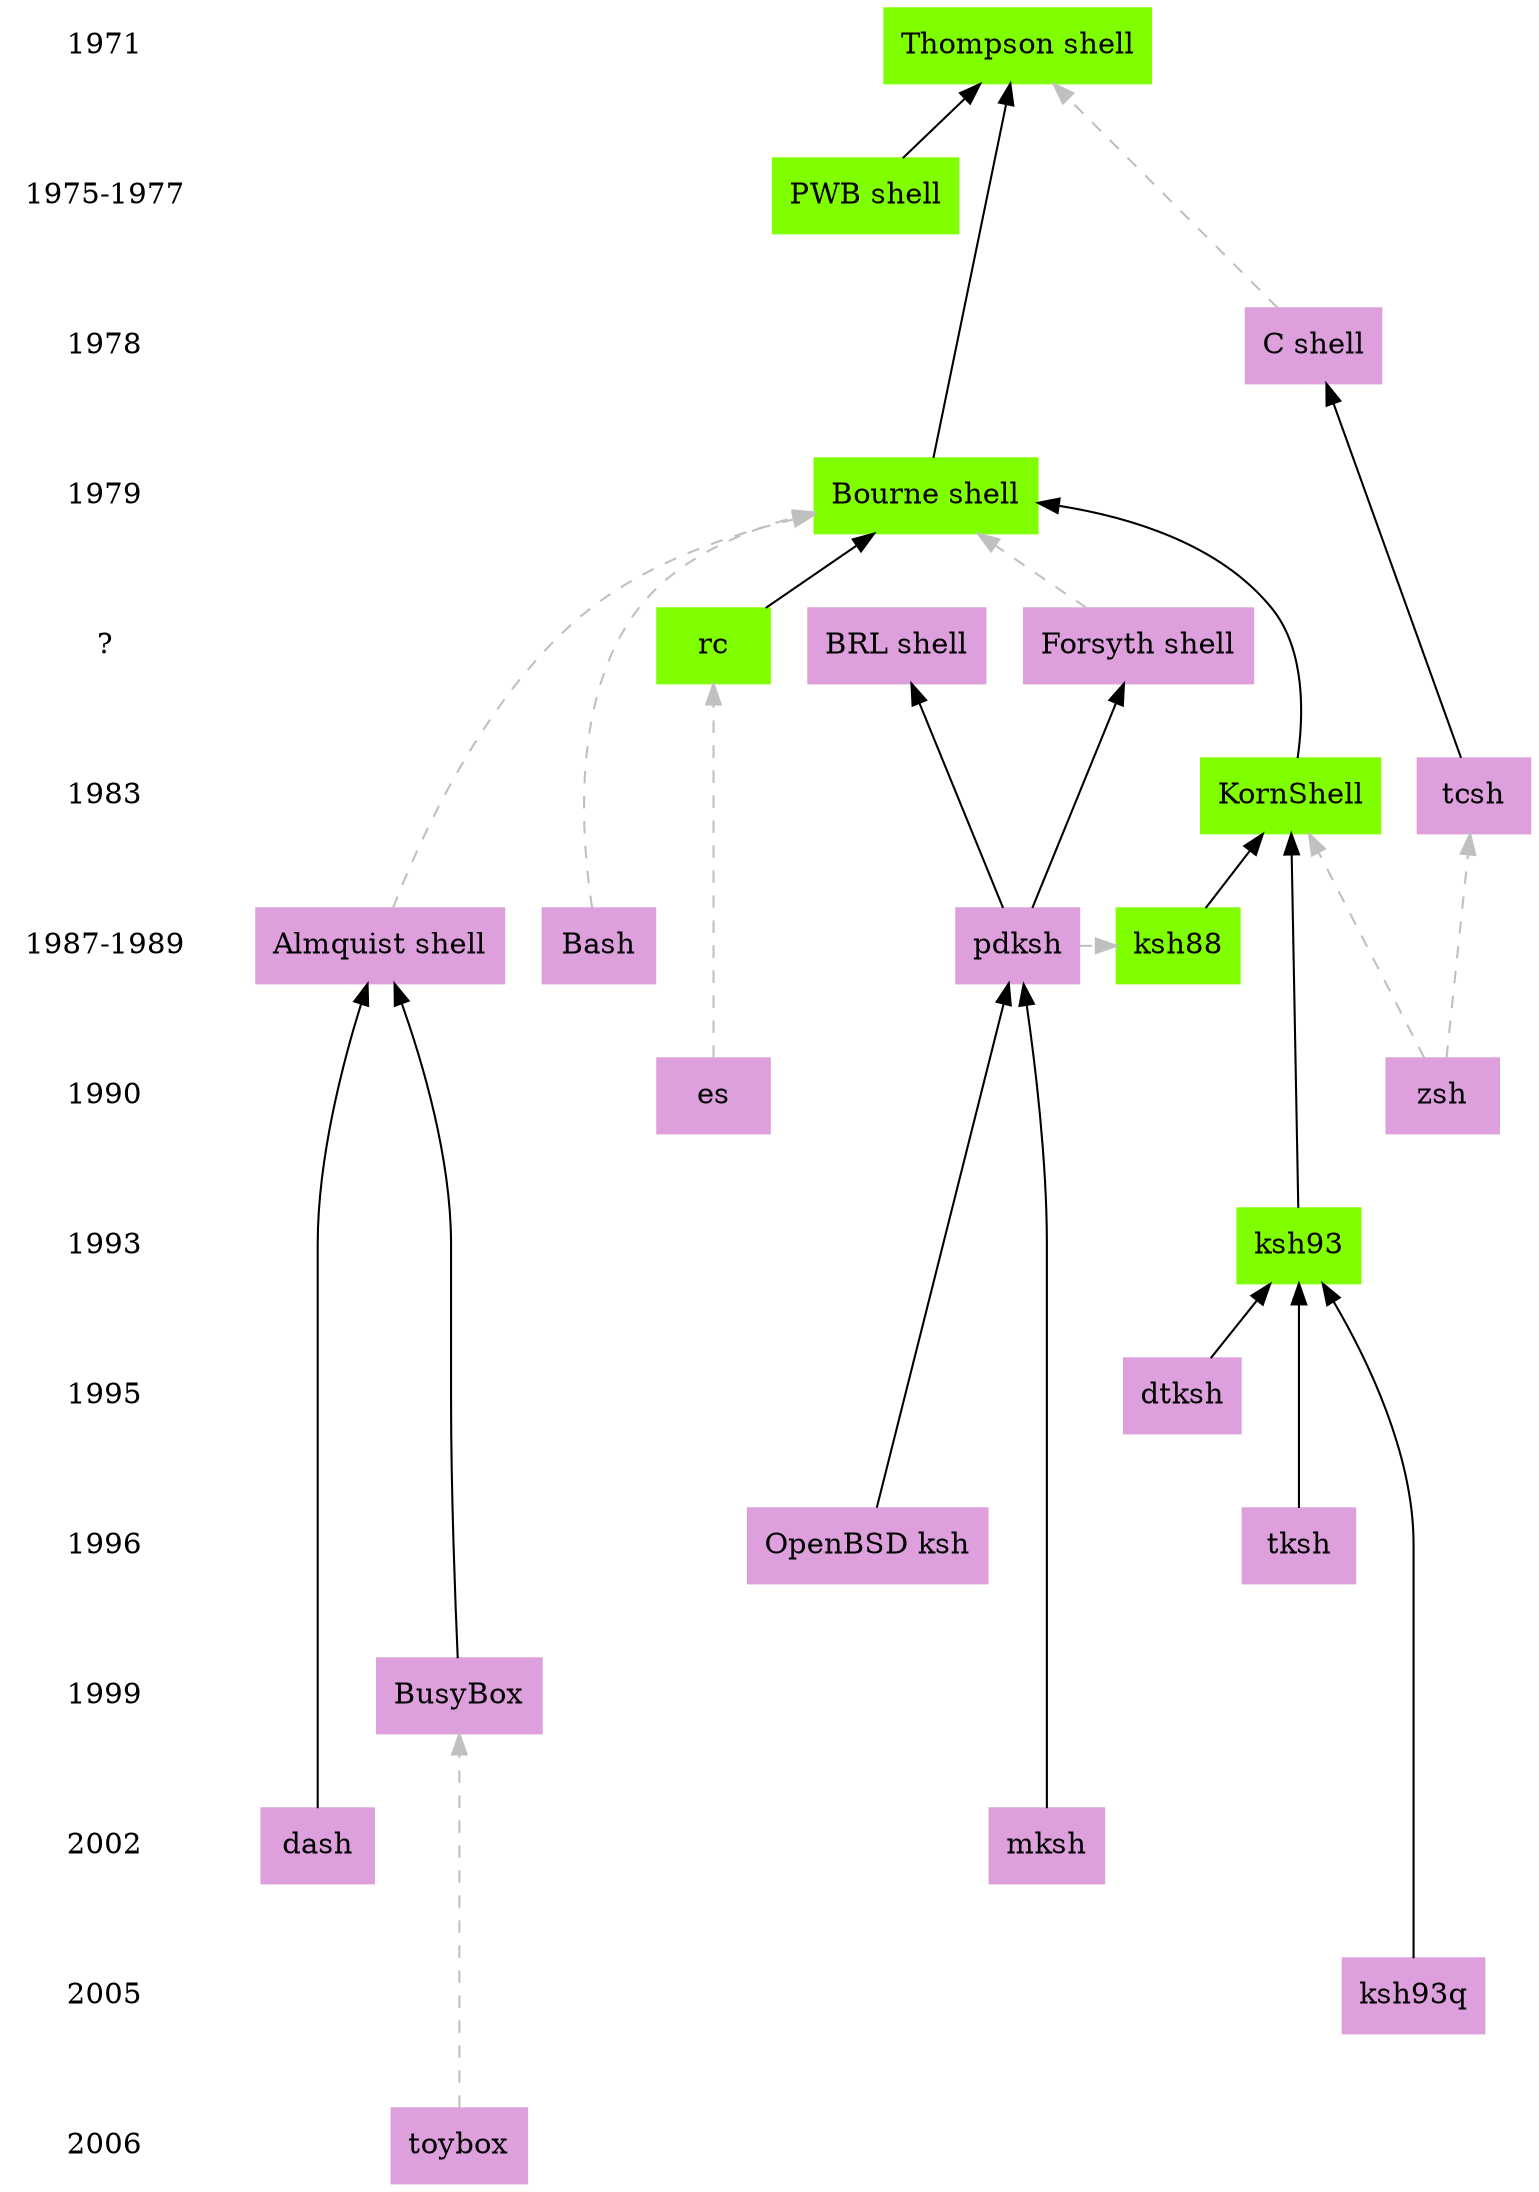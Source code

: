 digraph shells {

{
        edge [ style = invis; ]
        node [ shape = plaintext; ]
        1971 -> "1975-1977" -> 1978 -> 1979 -> "?" -> 1983 -> "1987-1989" -> 1990 -> 1993 -> 1995 -> 1996 ->1999 -> 2002 -> 2005 -> 2006;
}

edge [ style = solid; ]
node [ shape = box; ]

/*

Proprietary licenses

*/
node [ style=filled, color=chartreuse ];

/* https://en.wikipedia.org/wiki/Thompson_shell */
{ rank = same; 1971; "Thompson shell"; }

/* https://en.wikipedia.org/wiki/PWB_shell */
/* https://grosskurth.ca/bib/1976/mashey-command.pdf */
/* https://groups.google.com/forum/#!original/net.unix-wizards/k1FW4s0X7jw/4GNAGTPHLXQJ */
{ rank = same; "1975-1977"; "PWB shell"; }

/* https://en.wikipedia.org/wiki/Bourne_shell */
{ rank = same; 1979; "Bourne shell"; }

/* https://en.wikipedia.org/wiki/Plan_9_from_Bell_Labs */
{ rank = same; "?" ; rc; }

/* https://en.wikipedia.org/wiki/KornShell */
{ rank = same; 1983; "KornShell"; }
{ rank = same; "1987-1989"; "ksh88"; }

/* https://en.wikipedia.org/wiki/KornShell */
{ rank = same; 1993; "ksh93"; }

/*

Open, free, public licenses

*/
node [ style=filled, color=plum ];

/* https://en.wikipedia.org/wiki/C_shell */
{ rank = same; 1978; "C shell"; }

/* https://web.archive.org/web/20040216045828/web.cs.mun.ca/~michael/pdksh/ */
{ rank = same; "?"; "Forsyth shell"; "BRL shell"; }

/* https://groups.google.com/forum/?hl=en#!msg/net.sources/BC0V7oosT8k/MKNdzEG_c3AJ */
{ rank = same; 1983; tcsh; }

/* https://en.wikipedia.org/wiki/Almquist_shell */
{ rank = same; "1987-1989"; "Almquist shell"; }

/* https://en.wikipedia.org/wiki/KornShell */
{ rank = same; 2005; "ksh93q"; }

{ rank = same; 2002; dash; }

/* https://web.archive.org/web/20040216045828/web.cs.mun.ca/~michael/pdksh/ */
/* https://web.archive.org/web/20040227010520/http://web.cs.mun.ca:80/~michael/pdksh/CONTRIBUTORS */
{ rank = same; "1987-1989"; pdksh; }

/* https://en.wikipedia.org/wiki/Bash_(Unix_shell) */
{ rank = same; "1987-1989"; Bash; }

/* https://stuff.mit.edu/afs/sipb/user/yandros/doc/es-usenix-winter93.html */
{ rank = same; 1990; es; }

/* https://groups.google.com/forum/#!msg/alt.sources/tVgN49u8Ax4/7VgQlHZ4bJMJ */
/* http://zsh.sourceforge.net/FAQ/zshfaq01.html#l1 */
{ rank = same; 1990; zsh; }

/* https://books.google.ca/books?id=O6xQAAAAMAAJ&q=Desktop+Korn+Shell+Graphical+Programming+For+the+Common+Desktop+Environment+Version+1.0&dq=Desktop+Korn+Shell+Graphical+Programming+For+the+Common+Desktop+Environment+Version+1.0&hl=en&sa=X&ved=0ahUKEwjjg9Tp0MXeAhXK34MKHeoZB74Q6AEIKTAA */
{ rank = same; 1995; dtksh; }

/* https://www.usenix.org/legacy/publications/library/proceedings/tcl96/full_papers/korn/index.html */
{ rank = same; 1996; tksh; }

/* https://en.wikipedia.org/wiki/BusyBox */
{ rank = same; 1999; BusyBox; }

/* https://en.wikipedia.org/wiki/MirOS_BSD */
{ rank = same; 2002; mksh; }

/* https://en.wikipedia.org/wiki/toybox */
/* http://www.landley.net/toybox */
{ rank = same; 2006; toybox; }

/* http://man.openbsd.org/ksh */
{ rank = same; 1996; "OpenBSD ksh"; }

/*

Uses source code from

*/
edge [ style = solid; color = black; ];

"Bourne shell" -> "Thompson shell";
"BusyBox" -> "Almquist shell";
"KornShell" -> "Bourne shell";
"OpenBSD ksh" -> "pdksh";
"PWB shell" -> "Thompson shell";
"dash" -> "Almquist shell";
"dtksh" -> "ksh93";
"ksh88" -> "KornShell";
"ksh93" -> "KornShell";
"ksh93q" -> "ksh93";
"mksh" -> "pdksh";
"pdksh" -> "BRL shell";
"pdksh" -> "Forsyth shell";
"rc" -> "Bourne shell";
"tcsh" -> "C shell";
"tksh" -> "ksh93";

/*

Influenced by/clean reimplementation of

*/
edge [ style = dashed; color = grey; ];

"pdksh" -> ksh88;
"zsh" -> KornShell;
"zsh" -> tcsh;
"Forsyth shell" -> "Bourne shell" ;
"Bash" -> "Bourne shell";
"Almquist shell" -> "Bourne shell";
"C shell" -> "Thompson shell";
"es" -> "rc";
"toybox" -> BusyBox;

}
